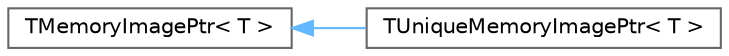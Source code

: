 digraph "Graphical Class Hierarchy"
{
 // INTERACTIVE_SVG=YES
 // LATEX_PDF_SIZE
  bgcolor="transparent";
  edge [fontname=Helvetica,fontsize=10,labelfontname=Helvetica,labelfontsize=10];
  node [fontname=Helvetica,fontsize=10,shape=box,height=0.2,width=0.4];
  rankdir="LR";
  Node0 [id="Node000000",label="TMemoryImagePtr\< T \>",height=0.2,width=0.4,color="grey40", fillcolor="white", style="filled",URL="$d3/d87/classTMemoryImagePtr.html",tooltip=" "];
  Node0 -> Node1 [id="edge8274_Node000000_Node000001",dir="back",color="steelblue1",style="solid",tooltip=" "];
  Node1 [id="Node000001",label="TUniqueMemoryImagePtr\< T \>",height=0.2,width=0.4,color="grey40", fillcolor="white", style="filled",URL="$d6/ddb/classTUniqueMemoryImagePtr.html",tooltip=" "];
}
